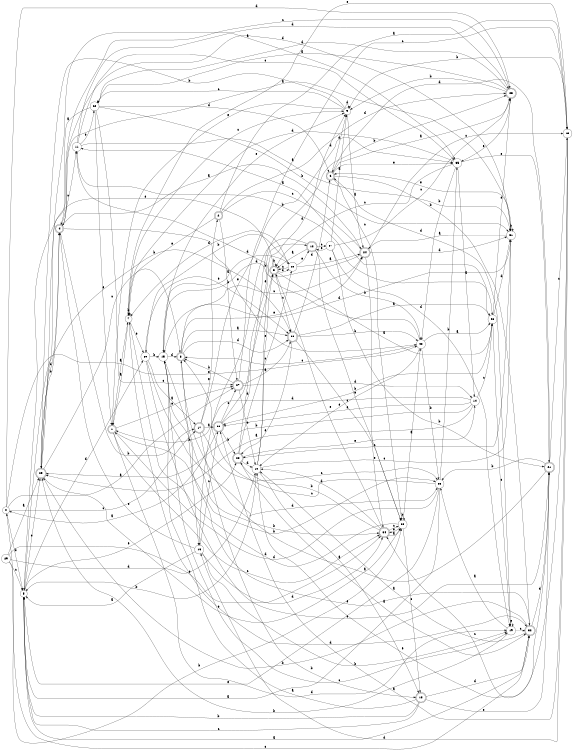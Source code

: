digraph n33_1 {
__start0 [label="" shape="none"];

rankdir=LR;
size="8,5";

s0 [style="filled", color="black", fillcolor="white" shape="circle", label="0"];
s1 [style="rounded,filled", color="black", fillcolor="white" shape="doublecircle", label="1"];
s2 [style="rounded,filled", color="black", fillcolor="white" shape="doublecircle", label="2"];
s3 [style="rounded,filled", color="black", fillcolor="white" shape="doublecircle", label="3"];
s4 [style="rounded,filled", color="black", fillcolor="white" shape="doublecircle", label="4"];
s5 [style="filled", color="black", fillcolor="white" shape="circle", label="5"];
s6 [style="rounded,filled", color="black", fillcolor="white" shape="doublecircle", label="6"];
s7 [style="filled", color="black", fillcolor="white" shape="circle", label="7"];
s8 [style="rounded,filled", color="black", fillcolor="white" shape="doublecircle", label="8"];
s9 [style="filled", color="black", fillcolor="white" shape="circle", label="9"];
s10 [style="filled", color="black", fillcolor="white" shape="circle", label="10"];
s11 [style="filled", color="black", fillcolor="white" shape="circle", label="11"];
s12 [style="rounded,filled", color="black", fillcolor="white" shape="doublecircle", label="12"];
s13 [style="filled", color="black", fillcolor="white" shape="circle", label="13"];
s14 [style="filled", color="black", fillcolor="white" shape="circle", label="14"];
s15 [style="filled", color="black", fillcolor="white" shape="circle", label="15"];
s16 [style="filled", color="black", fillcolor="white" shape="circle", label="16"];
s17 [style="rounded,filled", color="black", fillcolor="white" shape="doublecircle", label="17"];
s18 [style="rounded,filled", color="black", fillcolor="white" shape="doublecircle", label="18"];
s19 [style="filled", color="black", fillcolor="white" shape="circle", label="19"];
s20 [style="filled", color="black", fillcolor="white" shape="circle", label="20"];
s21 [style="rounded,filled", color="black", fillcolor="white" shape="doublecircle", label="21"];
s22 [style="filled", color="black", fillcolor="white" shape="circle", label="22"];
s23 [style="rounded,filled", color="black", fillcolor="white" shape="doublecircle", label="23"];
s24 [style="rounded,filled", color="black", fillcolor="white" shape="doublecircle", label="24"];
s25 [style="rounded,filled", color="black", fillcolor="white" shape="doublecircle", label="25"];
s26 [style="filled", color="black", fillcolor="white" shape="circle", label="26"];
s27 [style="rounded,filled", color="black", fillcolor="white" shape="doublecircle", label="27"];
s28 [style="rounded,filled", color="black", fillcolor="white" shape="doublecircle", label="28"];
s29 [style="filled", color="black", fillcolor="white" shape="circle", label="29"];
s30 [style="filled", color="black", fillcolor="white" shape="circle", label="30"];
s31 [style="filled", color="black", fillcolor="white" shape="circle", label="31"];
s32 [style="rounded,filled", color="black", fillcolor="white" shape="doublecircle", label="32"];
s33 [style="filled", color="black", fillcolor="white" shape="circle", label="33"];
s34 [style="rounded,filled", color="black", fillcolor="white" shape="doublecircle", label="34"];
s35 [style="filled", color="black", fillcolor="white" shape="circle", label="35"];
s36 [style="rounded,filled", color="black", fillcolor="white" shape="doublecircle", label="36"];
s37 [style="filled", color="black", fillcolor="white" shape="circle", label="37"];
s38 [style="rounded,filled", color="black", fillcolor="white" shape="doublecircle", label="38"];
s39 [style="filled", color="black", fillcolor="white" shape="circle", label="39"];
s40 [style="filled", color="black", fillcolor="white" shape="circle", label="40"];
s0 -> s27 [label="a"];
s0 -> s5 [label="b"];
s0 -> s17 [label="c"];
s0 -> s23 [label="d"];
s0 -> s40 [label="e"];
s1 -> s7 [label="a"];
s1 -> s33 [label="b"];
s1 -> s34 [label="c"];
s1 -> s19 [label="d"];
s1 -> s27 [label="e"];
s2 -> s13 [label="a"];
s2 -> s27 [label="b"];
s2 -> s24 [label="c"];
s2 -> s23 [label="d"];
s2 -> s7 [label="e"];
s3 -> s26 [label="a"];
s3 -> s3 [label="b"];
s3 -> s38 [label="c"];
s3 -> s20 [label="d"];
s3 -> s5 [label="e"];
s4 -> s31 [label="a"];
s4 -> s17 [label="b"];
s4 -> s11 [label="c"];
s4 -> s31 [label="d"];
s4 -> s40 [label="e"];
s5 -> s32 [label="a"];
s5 -> s38 [label="b"];
s5 -> s25 [label="c"];
s5 -> s39 [label="d"];
s5 -> s28 [label="e"];
s6 -> s23 [label="a"];
s6 -> s32 [label="b"];
s6 -> s30 [label="c"];
s6 -> s9 [label="d"];
s6 -> s35 [label="e"];
s7 -> s1 [label="a"];
s7 -> s7 [label="b"];
s7 -> s9 [label="c"];
s7 -> s32 [label="d"];
s7 -> s39 [label="e"];
s8 -> s38 [label="a"];
s8 -> s16 [label="b"];
s8 -> s24 [label="c"];
s8 -> s38 [label="d"];
s8 -> s24 [label="e"];
s9 -> s24 [label="a"];
s9 -> s25 [label="b"];
s9 -> s22 [label="c"];
s9 -> s9 [label="d"];
s9 -> s1 [label="e"];
s10 -> s18 [label="a"];
s10 -> s5 [label="b"];
s10 -> s31 [label="c"];
s10 -> s9 [label="d"];
s10 -> s3 [label="e"];
s11 -> s31 [label="a"];
s11 -> s26 [label="b"];
s11 -> s35 [label="c"];
s11 -> s23 [label="d"];
s11 -> s22 [label="e"];
s12 -> s3 [label="a"];
s12 -> s40 [label="b"];
s12 -> s37 [label="c"];
s12 -> s16 [label="d"];
s12 -> s30 [label="e"];
s13 -> s36 [label="a"];
s13 -> s9 [label="b"];
s13 -> s34 [label="c"];
s13 -> s16 [label="d"];
s13 -> s7 [label="e"];
s14 -> s25 [label="a"];
s14 -> s25 [label="b"];
s14 -> s26 [label="c"];
s14 -> s1 [label="d"];
s14 -> s36 [label="e"];
s15 -> s20 [label="a"];
s15 -> s34 [label="b"];
s15 -> s19 [label="c"];
s15 -> s8 [label="d"];
s15 -> s9 [label="e"];
s16 -> s5 [label="a"];
s16 -> s19 [label="b"];
s16 -> s36 [label="c"];
s16 -> s34 [label="d"];
s16 -> s4 [label="e"];
s17 -> s36 [label="a"];
s17 -> s18 [label="b"];
s17 -> s33 [label="c"];
s17 -> s35 [label="d"];
s17 -> s2 [label="e"];
s18 -> s15 [label="a"];
s18 -> s5 [label="b"];
s18 -> s5 [label="c"];
s18 -> s32 [label="d"];
s18 -> s21 [label="e"];
s19 -> s33 [label="a"];
s19 -> s25 [label="b"];
s19 -> s32 [label="c"];
s19 -> s6 [label="d"];
s19 -> s19 [label="e"];
s20 -> s24 [label="a"];
s20 -> s39 [label="b"];
s20 -> s3 [label="c"];
s20 -> s7 [label="d"];
s20 -> s12 [label="e"];
s21 -> s8 [label="a"];
s21 -> s33 [label="b"];
s21 -> s13 [label="c"];
s21 -> s6 [label="d"];
s21 -> s10 [label="e"];
s22 -> s25 [label="a"];
s22 -> s31 [label="b"];
s22 -> s27 [label="c"];
s22 -> s6 [label="d"];
s22 -> s1 [label="e"];
s23 -> s22 [label="a"];
s23 -> s9 [label="b"];
s23 -> s4 [label="c"];
s23 -> s22 [label="d"];
s23 -> s35 [label="e"];
s24 -> s4 [label="a"];
s24 -> s15 [label="b"];
s24 -> s13 [label="c"];
s24 -> s31 [label="d"];
s24 -> s34 [label="e"];
s25 -> s35 [label="a"];
s25 -> s4 [label="b"];
s25 -> s8 [label="c"];
s25 -> s4 [label="d"];
s25 -> s30 [label="e"];
s26 -> s11 [label="a"];
s26 -> s36 [label="b"];
s26 -> s19 [label="c"];
s26 -> s31 [label="d"];
s26 -> s23 [label="e"];
s27 -> s38 [label="a"];
s27 -> s8 [label="b"];
s27 -> s13 [label="c"];
s27 -> s14 [label="d"];
s27 -> s10 [label="e"];
s28 -> s32 [label="a"];
s28 -> s23 [label="b"];
s28 -> s20 [label="c"];
s28 -> s10 [label="d"];
s28 -> s14 [label="e"];
s29 -> s25 [label="a"];
s29 -> s30 [label="b"];
s29 -> s5 [label="c"];
s29 -> s10 [label="d"];
s29 -> s34 [label="e"];
s30 -> s40 [label="a"];
s30 -> s30 [label="b"];
s30 -> s18 [label="c"];
s30 -> s7 [label="d"];
s30 -> s34 [label="e"];
s31 -> s24 [label="a"];
s31 -> s31 [label="b"];
s31 -> s28 [label="c"];
s31 -> s15 [label="d"];
s31 -> s6 [label="e"];
s32 -> s10 [label="a"];
s32 -> s25 [label="b"];
s32 -> s0 [label="c"];
s32 -> s21 [label="d"];
s32 -> s15 [label="e"];
s33 -> s5 [label="a"];
s33 -> s35 [label="b"];
s33 -> s8 [label="c"];
s33 -> s1 [label="d"];
s33 -> s5 [label="e"];
s34 -> s30 [label="a"];
s34 -> s28 [label="b"];
s34 -> s30 [label="c"];
s34 -> s10 [label="d"];
s34 -> s3 [label="e"];
s35 -> s14 [label="a"];
s35 -> s40 [label="b"];
s35 -> s3 [label="c"];
s35 -> s7 [label="d"];
s35 -> s21 [label="e"];
s36 -> s0 [label="a"];
s36 -> s28 [label="b"];
s36 -> s27 [label="c"];
s36 -> s3 [label="d"];
s36 -> s12 [label="e"];
s37 -> s9 [label="a"];
s37 -> s21 [label="b"];
s37 -> s23 [label="c"];
s37 -> s19 [label="d"];
s37 -> s12 [label="e"];
s38 -> s26 [label="a"];
s38 -> s40 [label="b"];
s38 -> s30 [label="c"];
s38 -> s6 [label="d"];
s38 -> s28 [label="e"];
s39 -> s17 [label="a"];
s39 -> s15 [label="b"];
s39 -> s21 [label="c"];
s39 -> s33 [label="d"];
s39 -> s38 [label="e"];
s40 -> s26 [label="a"];
s40 -> s33 [label="b"];
s40 -> s8 [label="c"];
s40 -> s11 [label="d"];
s40 -> s10 [label="e"];

}